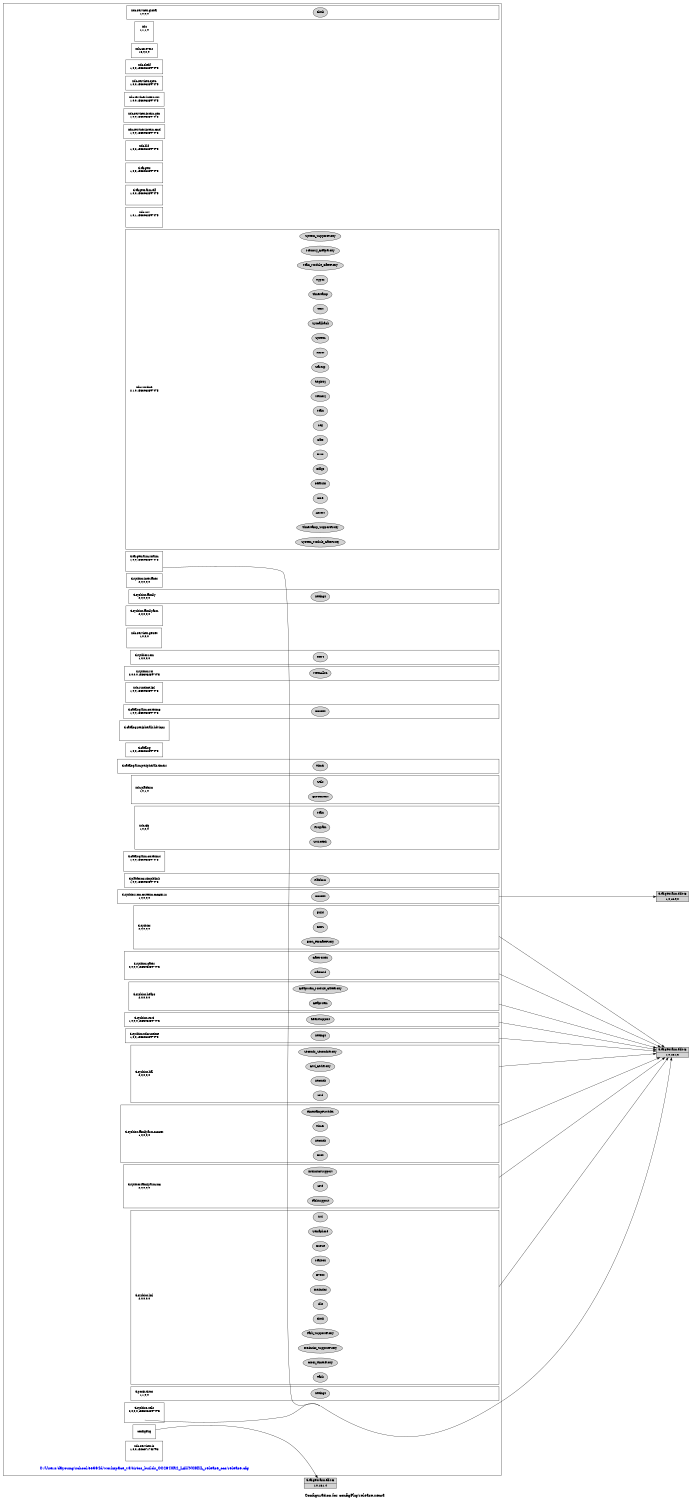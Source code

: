 digraph configuration {
    size="7.5,10";
    rankdir=LR;
    ranksep=".50 equally";
    concentrate=true;
    compound=true;
    label="\nConfiguration for configPkg/release.xem3"
  node [font=Helvetica, fontsize=14, fontcolor=black];  subgraph cluster0 {label=""; __cfg [label="C:/Users/dayoung/school/ee364d/workspace_v8/tirtos_builds_CC2640R2_LAUNCHXL_release_ccs/release.cfg", color=white, fontcolor=blue];
    node [font=Helvetica, fontsize=10];    subgraph cluster1 {
        label="";
        xdc_services_global__top [shape=box,label="xdc.services.global\n1,0,0,0", color=white];
        xdc_services_global__bot [shape=point,label="", style=invis];
        xdc_services_global_Clock [style=filled,fillcolor=lightgray, label="Clock"];
        xdc_services_global__top -> xdc_services_global_Clock[style=invis];
        xdc_services_global_Clock -> xdc_services_global__bot[style=invis];
    }
    subgraph cluster2 {
        label="";
        xdc__top [shape=box,label="xdc\n1,1,1,0", color=white];
        xdc__bot [shape=point,label="", style=invis];
    }
    subgraph cluster3 {
        label="";
        xdc_corevers__top [shape=box,label="xdc.corevers\n16,0,2,0", color=white];
    }
    subgraph cluster4 {
        label="";
        xdc_shelf__top [shape=box,label="xdc.shelf\n1,0,0,1533062897475", color=white];
    }
    subgraph cluster5 {
        label="";
        xdc_services_spec__top [shape=box,label="xdc.services.spec\n1,0,0,1533062897475", color=white];
    }
    subgraph cluster6 {
        label="";
        xdc_services_intern_xsr__top [shape=box,label="xdc.services.intern.xsr\n1,0,0,1533062897475", color=white];
    }
    subgraph cluster7 {
        label="";
        xdc_services_intern_gen__top [shape=box,label="xdc.services.intern.gen\n1,0,0,1533062897475", color=white];
    }
    subgraph cluster8 {
        label="";
        xdc_services_intern_cmd__top [shape=box,label="xdc.services.intern.cmd\n1,0,0,1533062897475", color=white];
    }
    subgraph cluster9 {
        label="";
        xdc_bld__top [shape=box,label="xdc.bld\n1,0,2,1533062897475", color=white];
        xdc_bld__bot [shape=point,label="", style=invis];
    }
    subgraph cluster10 {
        label="";
        ti_targets__top [shape=box,label="ti.targets\n1,0,3,1533062897475", color=white];
        ti_targets__bot [shape=point,label="", style=invis];
    }
    subgraph cluster11 {
        label="";
        ti_targets_arm_elf__top [shape=box,label="ti.targets.arm.elf\n1,0,0,1533062897475", color=white];
        ti_targets_arm_elf__bot [shape=point,label="", style=invis];
    }
    subgraph cluster12 {
        label="";
        xdc_rov__top [shape=box,label="xdc.rov\n1,0,1,1533062897475", color=white];
        xdc_rov__bot [shape=point,label="", style=invis];
    }
    subgraph cluster13 {
        label="";
        xdc_runtime__top [shape=box,label="xdc.runtime\n2,1,0,1533062897475", color=white];
        xdc_runtime__bot [shape=point,label="", style=invis];
        xdc_runtime_Assert [style=filled,fillcolor=lightgray, label="Assert"];
        xdc_runtime__top -> xdc_runtime_Assert[style=invis];
        xdc_runtime_Assert -> xdc_runtime__bot[style=invis];
        xdc_runtime_Core [style=filled,fillcolor=lightgray, label="Core"];
        xdc_runtime__top -> xdc_runtime_Core[style=invis];
        xdc_runtime_Core -> xdc_runtime__bot[style=invis];
        xdc_runtime_Defaults [style=filled,fillcolor=lightgray, label="Defaults"];
        xdc_runtime__top -> xdc_runtime_Defaults[style=invis];
        xdc_runtime_Defaults -> xdc_runtime__bot[style=invis];
        xdc_runtime_Diags [style=filled,fillcolor=lightgray, label="Diags"];
        xdc_runtime__top -> xdc_runtime_Diags[style=invis];
        xdc_runtime_Diags -> xdc_runtime__bot[style=invis];
        xdc_runtime_Error [style=filled,fillcolor=lightgray, label="Error"];
        xdc_runtime__top -> xdc_runtime_Error[style=invis];
        xdc_runtime_Error -> xdc_runtime__bot[style=invis];
        xdc_runtime_Gate [style=filled,fillcolor=lightgray, label="Gate"];
        xdc_runtime__top -> xdc_runtime_Gate[style=invis];
        xdc_runtime_Gate -> xdc_runtime__bot[style=invis];
        xdc_runtime_Log [style=filled,fillcolor=lightgray, label="Log"];
        xdc_runtime__top -> xdc_runtime_Log[style=invis];
        xdc_runtime_Log -> xdc_runtime__bot[style=invis];
        xdc_runtime_Main [style=filled,fillcolor=lightgray, label="Main"];
        xdc_runtime__top -> xdc_runtime_Main[style=invis];
        xdc_runtime_Main -> xdc_runtime__bot[style=invis];
        xdc_runtime_Memory [style=filled,fillcolor=lightgray, label="Memory"];
        xdc_runtime__top -> xdc_runtime_Memory[style=invis];
        xdc_runtime_Memory -> xdc_runtime__bot[style=invis];
        xdc_runtime_Registry [style=filled,fillcolor=lightgray, label="Registry"];
        xdc_runtime__top -> xdc_runtime_Registry[style=invis];
        xdc_runtime_Registry -> xdc_runtime__bot[style=invis];
        xdc_runtime_Startup [style=filled,fillcolor=lightgray, label="Startup"];
        xdc_runtime__top -> xdc_runtime_Startup[style=invis];
        xdc_runtime_Startup -> xdc_runtime__bot[style=invis];
        xdc_runtime_Reset [style=filled,fillcolor=lightgray, label="Reset"];
        xdc_runtime__top -> xdc_runtime_Reset[style=invis];
        xdc_runtime_Reset -> xdc_runtime__bot[style=invis];
        xdc_runtime_System [style=filled,fillcolor=lightgray, label="System"];
        xdc_runtime__top -> xdc_runtime_System[style=invis];
        xdc_runtime_System -> xdc_runtime__bot[style=invis];
        xdc_runtime_SysCallback [style=filled,fillcolor=lightgray, label="SysCallback"];
        xdc_runtime__top -> xdc_runtime_SysCallback[style=invis];
        xdc_runtime_SysCallback -> xdc_runtime__bot[style=invis];
        xdc_runtime_Text [style=filled,fillcolor=lightgray, label="Text"];
        xdc_runtime__top -> xdc_runtime_Text[style=invis];
        xdc_runtime_Text -> xdc_runtime__bot[style=invis];
        xdc_runtime_Timestamp [style=filled,fillcolor=lightgray, label="Timestamp"];
        xdc_runtime__top -> xdc_runtime_Timestamp[style=invis];
        xdc_runtime_Timestamp -> xdc_runtime__bot[style=invis];
        xdc_runtime_Types [style=filled,fillcolor=lightgray, label="Types"];
        xdc_runtime__top -> xdc_runtime_Types[style=invis];
        xdc_runtime_Types -> xdc_runtime__bot[style=invis];
        xdc_runtime_Main_Module_GateProxy [style=filled,fillcolor=lightgray, label="Main_Module_GateProxy"];
        xdc_runtime__top -> xdc_runtime_Main_Module_GateProxy[style=invis];
        xdc_runtime_Main_Module_GateProxy -> xdc_runtime__bot[style=invis];
        xdc_runtime_Memory_HeapProxy [style=filled,fillcolor=lightgray, label="Memory_HeapProxy"];
        xdc_runtime__top -> xdc_runtime_Memory_HeapProxy[style=invis];
        xdc_runtime_Memory_HeapProxy -> xdc_runtime__bot[style=invis];
        xdc_runtime_System_SupportProxy [style=filled,fillcolor=lightgray, label="System_SupportProxy"];
        xdc_runtime__top -> xdc_runtime_System_SupportProxy[style=invis];
        xdc_runtime_System_SupportProxy -> xdc_runtime__bot[style=invis];
        xdc_runtime_System_Module_GateProxy [style=filled,fillcolor=lightgray, label="System_Module_GateProxy"];
        xdc_runtime__top -> xdc_runtime_System_Module_GateProxy[style=invis];
        xdc_runtime_System_Module_GateProxy -> xdc_runtime__bot[style=invis];
        xdc_runtime_Timestamp_SupportProxy [style=filled,fillcolor=lightgray, label="Timestamp_SupportProxy"];
        xdc_runtime__top -> xdc_runtime_Timestamp_SupportProxy[style=invis];
        xdc_runtime_Timestamp_SupportProxy -> xdc_runtime__bot[style=invis];
    }
    subgraph cluster14 {
        label="";
        ti_targets_arm_rtsarm__top [shape=box,label="ti.targets.arm.rtsarm\n1,0,0,1533062897475", color=white];
        ti_targets_arm_rtsarm__bot [shape=point,label="", style=invis];
    }
    subgraph cluster15 {
        label="";
        ti_sysbios_interfaces__top [shape=box,label="ti.sysbios.interfaces\n2,0,0,0,0", color=white];
    }
    subgraph cluster16 {
        label="";
        ti_sysbios_family__top [shape=box,label="ti.sysbios.family\n2,0,0,0,0", color=white];
        ti_sysbios_family__bot [shape=point,label="", style=invis];
        ti_sysbios_family_Settings [style=filled,fillcolor=lightgray, label="Settings"];
        ti_sysbios_family__top -> ti_sysbios_family_Settings[style=invis];
        ti_sysbios_family_Settings -> ti_sysbios_family__bot[style=invis];
    }
    subgraph cluster17 {
        label="";
        ti_sysbios_family_arm__top [shape=box,label="ti.sysbios.family.arm\n2,0,0,0,0", color=white];
        ti_sysbios_family_arm__bot [shape=point,label="", style=invis];
    }
    subgraph cluster18 {
        label="";
        xdc_services_getset__top [shape=box,label="xdc.services.getset\n1,0,0,0", color=white];
        xdc_services_getset__bot [shape=point,label="", style=invis];
    }
    subgraph cluster19 {
        label="";
        ti_sysbios_rom__top [shape=box,label="ti.sysbios.rom\n1,0,0,0,0", color=white];
        ti_sysbios_rom__bot [shape=point,label="", style=invis];
        ti_sysbios_rom_ROM [style=filled,fillcolor=lightgray, label="ROM"];
        ti_sysbios_rom__top -> ti_sysbios_rom_ROM[style=invis];
        ti_sysbios_rom_ROM -> ti_sysbios_rom__bot[style=invis];
    }
    subgraph cluster20 {
        label="";
        ti_sysbios_rts__top [shape=box,label="ti.sysbios.rts\n2,0,0,0,1533062897475", color=white];
        ti_sysbios_rts__bot [shape=point,label="", style=invis];
        ti_sysbios_rts_MemAlloc [style=filled,fillcolor=lightgray, label="MemAlloc"];
        ti_sysbios_rts__top -> ti_sysbios_rts_MemAlloc[style=invis];
        ti_sysbios_rts_MemAlloc -> ti_sysbios_rts__bot[style=invis];
    }
    subgraph cluster21 {
        label="";
        xdc_runtime_knl__top [shape=box,label="xdc.runtime.knl\n1,0,0,1533062897475", color=white];
        xdc_runtime_knl__bot [shape=point,label="", style=invis];
    }
    subgraph cluster22 {
        label="";
        ti_catalog_arm_cortexm3__top [shape=box,label="ti.catalog.arm.cortexm3\n1,0,0,1533062897475", color=white];
        ti_catalog_arm_cortexm3__bot [shape=point,label="", style=invis];
        ti_catalog_arm_cortexm3_CC26xx [style=filled,fillcolor=lightgray, label="CC26xx"];
        ti_catalog_arm_cortexm3__top -> ti_catalog_arm_cortexm3_CC26xx[style=invis];
        ti_catalog_arm_cortexm3_CC26xx -> ti_catalog_arm_cortexm3__bot[style=invis];
    }
    subgraph cluster23 {
        label="";
        ti_catalog_peripherals_hdvicp2__top [shape=box,label="ti.catalog.peripherals.hdvicp2\n", color=white];
        ti_catalog_peripherals_hdvicp2__bot [shape=point,label="", style=invis];
    }
    subgraph cluster24 {
        label="";
        ti_catalog__top [shape=box,label="ti.catalog\n1,0,0,1533062897475", color=white];
    }
    subgraph cluster25 {
        label="";
        ti_catalog_arm_peripherals_timers__top [shape=box,label="ti.catalog.arm.peripherals.timers\n", color=white];
        ti_catalog_arm_peripherals_timers__bot [shape=point,label="", style=invis];
        ti_catalog_arm_peripherals_timers_Timer [style=filled,fillcolor=lightgray, label="Timer"];
        ti_catalog_arm_peripherals_timers__top -> ti_catalog_arm_peripherals_timers_Timer[style=invis];
        ti_catalog_arm_peripherals_timers_Timer -> ti_catalog_arm_peripherals_timers__bot[style=invis];
    }
    subgraph cluster26 {
        label="";
        xdc_platform__top [shape=box,label="xdc.platform\n1,0,1,0", color=white];
        xdc_platform__bot [shape=point,label="", style=invis];
        xdc_platform_ExeContext [style=filled,fillcolor=lightgray, label="ExeContext"];
        xdc_platform__top -> xdc_platform_ExeContext[style=invis];
        xdc_platform_ExeContext -> xdc_platform__bot[style=invis];
        xdc_platform_Utils [style=filled,fillcolor=lightgray, label="Utils"];
        xdc_platform__top -> xdc_platform_Utils[style=invis];
        xdc_platform_Utils -> xdc_platform__bot[style=invis];
    }
    subgraph cluster27 {
        label="";
        xdc_cfg__top [shape=box,label="xdc.cfg\n1,0,2,0", color=white];
        xdc_cfg__bot [shape=point,label="", style=invis];
        xdc_cfg_Program [style=filled,fillcolor=lightgray, label="Program"];
        xdc_cfg__top -> xdc_cfg_Program[style=invis];
        xdc_cfg_Program -> xdc_cfg__bot[style=invis];
        xdc_cfg_Main [style=filled,fillcolor=lightgray, label="Main"];
        xdc_cfg__top -> xdc_cfg_Main[style=invis];
        xdc_cfg_Main -> xdc_cfg__bot[style=invis];
        xdc_cfg_SourceDir [style=filled,fillcolor=lightgray, label="SourceDir"];
        xdc_cfg__top -> xdc_cfg_SourceDir[style=invis];
        xdc_cfg_SourceDir -> xdc_cfg__bot[style=invis];
    }
    subgraph cluster28 {
        label="";
        ti_catalog_arm_cortexm4__top [shape=box,label="ti.catalog.arm.cortexm4\n1,0,0,1533062897475", color=white];
        ti_catalog_arm_cortexm4__bot [shape=point,label="", style=invis];
    }
    subgraph cluster29 {
        label="";
        ti_platforms_simplelink__top [shape=box,label="ti.platforms.simplelink\n1,0,0,1533062897475", color=white];
        ti_platforms_simplelink__bot [shape=point,label="", style=invis];
        ti_platforms_simplelink_Platform [style=filled,fillcolor=lightgray, label="Platform"];
        ti_platforms_simplelink__top -> ti_platforms_simplelink_Platform[style=invis];
        ti_platforms_simplelink_Platform -> ti_platforms_simplelink__bot[style=invis];
    }
    subgraph cluster30 {
        label="";
        ti_sysbios_hal__top [shape=box,label="ti.sysbios.hal\n2,0,0,0,0", color=white];
        ti_sysbios_hal__bot [shape=point,label="", style=invis];
        ti_sysbios_hal_Hwi [style=filled,fillcolor=lightgray, label="Hwi"];
        ti_sysbios_hal__top -> ti_sysbios_hal_Hwi[style=invis];
        ti_sysbios_hal_Hwi -> ti_sysbios_hal__bot[style=invis];
        ti_sysbios_hal_Seconds [style=filled,fillcolor=lightgray, label="Seconds"];
        ti_sysbios_hal__top -> ti_sysbios_hal_Seconds[style=invis];
        ti_sysbios_hal_Seconds -> ti_sysbios_hal__bot[style=invis];
        ti_sysbios_hal_Hwi_HwiProxy [style=filled,fillcolor=lightgray, label="Hwi_HwiProxy"];
        ti_sysbios_hal__top -> ti_sysbios_hal_Hwi_HwiProxy[style=invis];
        ti_sysbios_hal_Hwi_HwiProxy -> ti_sysbios_hal__bot[style=invis];
        ti_sysbios_hal_Seconds_SecondsProxy [style=filled,fillcolor=lightgray, label="Seconds_SecondsProxy"];
        ti_sysbios_hal__top -> ti_sysbios_hal_Seconds_SecondsProxy[style=invis];
        ti_sysbios_hal_Seconds_SecondsProxy -> ti_sysbios_hal__bot[style=invis];
    }
    subgraph cluster31 {
        label="";
        ti_sysbios_family_arm_cc26xx__top [shape=box,label="ti.sysbios.family.arm.cc26xx\n1,0,0,0,0", color=white];
        ti_sysbios_family_arm_cc26xx__bot [shape=point,label="", style=invis];
        ti_sysbios_family_arm_cc26xx_Boot [style=filled,fillcolor=lightgray, label="Boot"];
        ti_sysbios_family_arm_cc26xx__top -> ti_sysbios_family_arm_cc26xx_Boot[style=invis];
        ti_sysbios_family_arm_cc26xx_Boot -> ti_sysbios_family_arm_cc26xx__bot[style=invis];
        ti_sysbios_family_arm_cc26xx_Seconds [style=filled,fillcolor=lightgray, label="Seconds"];
        ti_sysbios_family_arm_cc26xx__top -> ti_sysbios_family_arm_cc26xx_Seconds[style=invis];
        ti_sysbios_family_arm_cc26xx_Seconds -> ti_sysbios_family_arm_cc26xx__bot[style=invis];
        ti_sysbios_family_arm_cc26xx_Timer [style=filled,fillcolor=lightgray, label="Timer"];
        ti_sysbios_family_arm_cc26xx__top -> ti_sysbios_family_arm_cc26xx_Timer[style=invis];
        ti_sysbios_family_arm_cc26xx_Timer -> ti_sysbios_family_arm_cc26xx__bot[style=invis];
        ti_sysbios_family_arm_cc26xx_TimestampProvider [style=filled,fillcolor=lightgray, label="TimestampProvider"];
        ti_sysbios_family_arm_cc26xx__top -> ti_sysbios_family_arm_cc26xx_TimestampProvider[style=invis];
        ti_sysbios_family_arm_cc26xx_TimestampProvider -> ti_sysbios_family_arm_cc26xx__bot[style=invis];
    }
    subgraph cluster32 {
        label="";
        ti_sysbios_family_arm_m3__top [shape=box,label="ti.sysbios.family.arm.m3\n2,0,0,0,0", color=white];
        ti_sysbios_family_arm_m3__bot [shape=point,label="", style=invis];
        ti_sysbios_family_arm_m3_Hwi [style=filled,fillcolor=lightgray, label="Hwi"];
        ti_sysbios_family_arm_m3__top -> ti_sysbios_family_arm_m3_Hwi[style=invis];
        ti_sysbios_family_arm_m3_Hwi -> ti_sysbios_family_arm_m3__bot[style=invis];
        ti_sysbios_family_arm_m3_IntrinsicsSupport [style=filled,fillcolor=lightgray, label="IntrinsicsSupport"];
        ti_sysbios_family_arm_m3__top -> ti_sysbios_family_arm_m3_IntrinsicsSupport[style=invis];
        ti_sysbios_family_arm_m3_IntrinsicsSupport -> ti_sysbios_family_arm_m3__bot[style=invis];
        ti_sysbios_family_arm_m3_TaskSupport [style=filled,fillcolor=lightgray, label="TaskSupport"];
        ti_sysbios_family_arm_m3__top -> ti_sysbios_family_arm_m3_TaskSupport[style=invis];
        ti_sysbios_family_arm_m3_TaskSupport -> ti_sysbios_family_arm_m3__bot[style=invis];
    }
    subgraph cluster33 {
        label="";
        ti_sysbios_knl__top [shape=box,label="ti.sysbios.knl\n2,0,0,0,0", color=white];
        ti_sysbios_knl__bot [shape=point,label="", style=invis];
        ti_sysbios_knl_Clock [style=filled,fillcolor=lightgray, label="Clock"];
        ti_sysbios_knl__top -> ti_sysbios_knl_Clock[style=invis];
        ti_sysbios_knl_Clock -> ti_sysbios_knl__bot[style=invis];
        ti_sysbios_knl_Idle [style=filled,fillcolor=lightgray, label="Idle"];
        ti_sysbios_knl__top -> ti_sysbios_knl_Idle[style=invis];
        ti_sysbios_knl_Idle -> ti_sysbios_knl__bot[style=invis];
        ti_sysbios_knl_Intrinsics [style=filled,fillcolor=lightgray, label="Intrinsics"];
        ti_sysbios_knl__top -> ti_sysbios_knl_Intrinsics[style=invis];
        ti_sysbios_knl_Intrinsics -> ti_sysbios_knl__bot[style=invis];
        ti_sysbios_knl_Event [style=filled,fillcolor=lightgray, label="Event"];
        ti_sysbios_knl__top -> ti_sysbios_knl_Event[style=invis];
        ti_sysbios_knl_Event -> ti_sysbios_knl__bot[style=invis];
        ti_sysbios_knl_Mailbox [style=filled,fillcolor=lightgray, label="Mailbox"];
        ti_sysbios_knl__top -> ti_sysbios_knl_Mailbox[style=invis];
        ti_sysbios_knl_Mailbox -> ti_sysbios_knl__bot[style=invis];
        ti_sysbios_knl_Queue [style=filled,fillcolor=lightgray, label="Queue"];
        ti_sysbios_knl__top -> ti_sysbios_knl_Queue[style=invis];
        ti_sysbios_knl_Queue -> ti_sysbios_knl__bot[style=invis];
        ti_sysbios_knl_Semaphore [style=filled,fillcolor=lightgray, label="Semaphore"];
        ti_sysbios_knl__top -> ti_sysbios_knl_Semaphore[style=invis];
        ti_sysbios_knl_Semaphore -> ti_sysbios_knl__bot[style=invis];
        ti_sysbios_knl_Swi [style=filled,fillcolor=lightgray, label="Swi"];
        ti_sysbios_knl__top -> ti_sysbios_knl_Swi[style=invis];
        ti_sysbios_knl_Swi -> ti_sysbios_knl__bot[style=invis];
        ti_sysbios_knl_Task [style=filled,fillcolor=lightgray, label="Task"];
        ti_sysbios_knl__top -> ti_sysbios_knl_Task[style=invis];
        ti_sysbios_knl_Task -> ti_sysbios_knl__bot[style=invis];
        ti_sysbios_knl_Clock_TimerProxy [style=filled,fillcolor=lightgray, label="Clock_TimerProxy"];
        ti_sysbios_knl__top -> ti_sysbios_knl_Clock_TimerProxy[style=invis];
        ti_sysbios_knl_Clock_TimerProxy -> ti_sysbios_knl__bot[style=invis];
        ti_sysbios_knl_Intrinsics_SupportProxy [style=filled,fillcolor=lightgray, label="Intrinsics_SupportProxy"];
        ti_sysbios_knl__top -> ti_sysbios_knl_Intrinsics_SupportProxy[style=invis];
        ti_sysbios_knl_Intrinsics_SupportProxy -> ti_sysbios_knl__bot[style=invis];
        ti_sysbios_knl_Task_SupportProxy [style=filled,fillcolor=lightgray, label="Task_SupportProxy"];
        ti_sysbios_knl__top -> ti_sysbios_knl_Task_SupportProxy[style=invis];
        ti_sysbios_knl_Task_SupportProxy -> ti_sysbios_knl__bot[style=invis];
    }
    subgraph cluster34 {
        label="";
        ti_sysbios__top [shape=box,label="ti.sysbios\n2,0,0,0,0", color=white];
        ti_sysbios__bot [shape=point,label="", style=invis];
        ti_sysbios_BIOS [style=filled,fillcolor=lightgray, label="BIOS"];
        ti_sysbios__top -> ti_sysbios_BIOS[style=invis];
        ti_sysbios_BIOS -> ti_sysbios__bot[style=invis];
        ti_sysbios_Build [style=filled,fillcolor=lightgray, label="Build"];
        ti_sysbios__top -> ti_sysbios_Build[style=invis];
        ti_sysbios_Build -> ti_sysbios__bot[style=invis];
        ti_sysbios_BIOS_RtsGateProxy [style=filled,fillcolor=lightgray, label="BIOS_RtsGateProxy"];
        ti_sysbios__top -> ti_sysbios_BIOS_RtsGateProxy[style=invis];
        ti_sysbios_BIOS_RtsGateProxy -> ti_sysbios__bot[style=invis];
    }
    subgraph cluster35 {
        label="";
        ti_sysbios_gates__top [shape=box,label="ti.sysbios.gates\n2,0,0,0,1533062897475", color=white];
        ti_sysbios_gates__bot [shape=point,label="", style=invis];
        ti_sysbios_gates_GateHwi [style=filled,fillcolor=lightgray, label="GateHwi"];
        ti_sysbios_gates__top -> ti_sysbios_gates_GateHwi[style=invis];
        ti_sysbios_gates_GateHwi -> ti_sysbios_gates__bot[style=invis];
        ti_sysbios_gates_GateMutex [style=filled,fillcolor=lightgray, label="GateMutex"];
        ti_sysbios_gates__top -> ti_sysbios_gates_GateMutex[style=invis];
        ti_sysbios_gates_GateMutex -> ti_sysbios_gates__bot[style=invis];
    }
    subgraph cluster36 {
        label="";
        ti_sysbios_heaps__top [shape=box,label="ti.sysbios.heaps\n2,0,0,0,0", color=white];
        ti_sysbios_heaps__bot [shape=point,label="", style=invis];
        ti_sysbios_heaps_HeapMem [style=filled,fillcolor=lightgray, label="HeapMem"];
        ti_sysbios_heaps__top -> ti_sysbios_heaps_HeapMem[style=invis];
        ti_sysbios_heaps_HeapMem -> ti_sysbios_heaps__bot[style=invis];
        ti_sysbios_heaps_HeapMem_Module_GateProxy [style=filled,fillcolor=lightgray, label="HeapMem_Module_GateProxy"];
        ti_sysbios_heaps__top -> ti_sysbios_heaps_HeapMem_Module_GateProxy[style=invis];
        ti_sysbios_heaps_HeapMem_Module_GateProxy -> ti_sysbios_heaps__bot[style=invis];
    }
    subgraph cluster37 {
        label="";
        ti_sysbios_rom_cortexm_cc26xx_r2__top [shape=box,label="ti.sysbios.rom.cortexm.cc26xx.r2\n1,0,0,0,0", color=white];
        ti_sysbios_rom_cortexm_cc26xx_r2__bot [shape=point,label="", style=invis];
        ti_sysbios_rom_cortexm_cc26xx_r2_CC26xx [style=filled,fillcolor=lightgray, label="CC26xx"];
        ti_sysbios_rom_cortexm_cc26xx_r2__top -> ti_sysbios_rom_cortexm_cc26xx_r2_CC26xx[style=invis];
        ti_sysbios_rom_cortexm_cc26xx_r2_CC26xx -> ti_sysbios_rom_cortexm_cc26xx_r2__bot[style=invis];
    }
    subgraph cluster38 {
        label="";
        ti_sysbios_xdcruntime__top [shape=box,label="ti.sysbios.xdcruntime\n1,0,0,1533062897475", color=white];
        ti_sysbios_xdcruntime__bot [shape=point,label="", style=invis];
        ti_sysbios_xdcruntime_Settings [style=filled,fillcolor=lightgray, label="Settings"];
        ti_sysbios_xdcruntime__top -> ti_sysbios_xdcruntime_Settings[style=invis];
        ti_sysbios_xdcruntime_Settings -> ti_sysbios_xdcruntime__bot[style=invis];
    }
    subgraph cluster39 {
        label="";
        ti_sysbios_rts_ti__top [shape=box,label="ti.sysbios.rts.ti\n1,0,0,0,1533062897475", color=white];
        ti_sysbios_rts_ti__bot [shape=point,label="", style=invis];
        ti_sysbios_rts_ti_ReentSupport [style=filled,fillcolor=lightgray, label="ReentSupport"];
        ti_sysbios_rts_ti__top -> ti_sysbios_rts_ti_ReentSupport[style=invis];
        ti_sysbios_rts_ti_ReentSupport -> ti_sysbios_rts_ti__bot[style=invis];
    }
    subgraph cluster40 {
        label="";
        ti_posix_tirtos__top [shape=box,label="ti.posix.tirtos\n1,1,0,0", color=white];
        ti_posix_tirtos__bot [shape=point,label="", style=invis];
        ti_posix_tirtos_Settings [style=filled,fillcolor=lightgray, label="Settings"];
        ti_posix_tirtos__top -> ti_posix_tirtos_Settings[style=invis];
        ti_posix_tirtos_Settings -> ti_posix_tirtos__bot[style=invis];
    }
    subgraph cluster41 {
        label="";
        ti_sysbios_utils__top [shape=box,label="ti.sysbios.utils\n2,0,0,0,1533062897475", color=white];
        ti_sysbios_utils__bot [shape=point,label="", style=invis];
    }
    subgraph cluster42 {
        label="";
        configPkg__top [shape=box,label="configPkg\n", color=white];
    }
    subgraph cluster43 {
        label="";
        xdc_services_io__top [shape=box,label="xdc.services.io\n1,0,0,1526671742798", color=white];
        xdc_services_io__bot [shape=point,label="", style=invis];
    }
  }
  node [font=Helvetica, fontsize=10];
    ti_targets_arm_elf_M3__1_0_18__1_3 [shape=record,label="ti.targets.arm.elf.M3|1,0,18.1,3",style=filled, fillcolor=lightgrey];
    ti_targets_arm_rtsarm__bot -> ti_targets_arm_elf_M3__1_0_18__1_3 [ltail=cluster14];
    ti_targets_arm_elf_M3__1_0_18__1_3 [shape=record,label="ti.targets.arm.elf.M3|1,0,18.1,3",style=filled, fillcolor=lightgrey];
    ti_sysbios_hal__bot -> ti_targets_arm_elf_M3__1_0_18__1_3 [ltail=cluster30];
    ti_targets_arm_elf_M3__1_0_18__1_3 [shape=record,label="ti.targets.arm.elf.M3|1,0,18.1,3",style=filled, fillcolor=lightgrey];
    ti_sysbios_family_arm_cc26xx__bot -> ti_targets_arm_elf_M3__1_0_18__1_3 [ltail=cluster31];
    ti_targets_arm_elf_M3__1_0_18__1_3 [shape=record,label="ti.targets.arm.elf.M3|1,0,18.1,3",style=filled, fillcolor=lightgrey];
    ti_sysbios_family_arm_m3__bot -> ti_targets_arm_elf_M3__1_0_18__1_3 [ltail=cluster32];
    ti_targets_arm_elf_M3__1_0_18__1_3 [shape=record,label="ti.targets.arm.elf.M3|1,0,18.1,3",style=filled, fillcolor=lightgrey];
    ti_sysbios_knl__bot -> ti_targets_arm_elf_M3__1_0_18__1_3 [ltail=cluster33];
    ti_targets_arm_elf_M3__1_0_18__1_3 [shape=record,label="ti.targets.arm.elf.M3|1,0,18.1,3",style=filled, fillcolor=lightgrey];
    ti_sysbios__bot -> ti_targets_arm_elf_M3__1_0_18__1_3 [ltail=cluster34];
    ti_targets_arm_elf_M3__1_0_18__1_3 [shape=record,label="ti.targets.arm.elf.M3|1,0,18.1,3",style=filled, fillcolor=lightgrey];
    ti_sysbios_gates__bot -> ti_targets_arm_elf_M3__1_0_18__1_3 [ltail=cluster35];
    ti_targets_arm_elf_M3__1_0_18__1_3 [shape=record,label="ti.targets.arm.elf.M3|1,0,18.1,3",style=filled, fillcolor=lightgrey];
    ti_sysbios_heaps__bot -> ti_targets_arm_elf_M3__1_0_18__1_3 [ltail=cluster36];
    ti_targets_arm_elf_M3__1_0_16__9_0 [shape=record,label="ti.targets.arm.elf.M3|1,0,16.9,0",style=filled, fillcolor=lightgrey];
    ti_sysbios_rom_cortexm_cc26xx_r2__bot -> ti_targets_arm_elf_M3__1_0_16__9_0 [ltail=cluster37];
    ti_targets_arm_elf_M3__1_0_18__1_3 [shape=record,label="ti.targets.arm.elf.M3|1,0,18.1,3",style=filled, fillcolor=lightgrey];
    ti_sysbios_xdcruntime__bot -> ti_targets_arm_elf_M3__1_0_18__1_3 [ltail=cluster38];
    ti_targets_arm_elf_M3__1_0_18__1_3 [shape=record,label="ti.targets.arm.elf.M3|1,0,18.1,3",style=filled, fillcolor=lightgrey];
    ti_sysbios_rts_ti__bot -> ti_targets_arm_elf_M3__1_0_18__1_3 [ltail=cluster39];
    ti_targets_arm_elf_M3__1_0_18__1_3 [shape=record,label="ti.targets.arm.elf.M3|1,0,18.1,3",style=filled, fillcolor=lightgrey];
    ti_sysbios_utils__bot -> ti_targets_arm_elf_M3__1_0_18__1_3 [ltail=cluster41];
    ti_targets_arm_elf_M3__1_0_18__1_4 [shape=record,label="ti.targets.arm.elf.M3|1,0,18.1,4",style=filled, fillcolor=lightgrey];
    configPkg__top -> ti_targets_arm_elf_M3__1_0_18__1_4 [ltail=cluster42];
}

